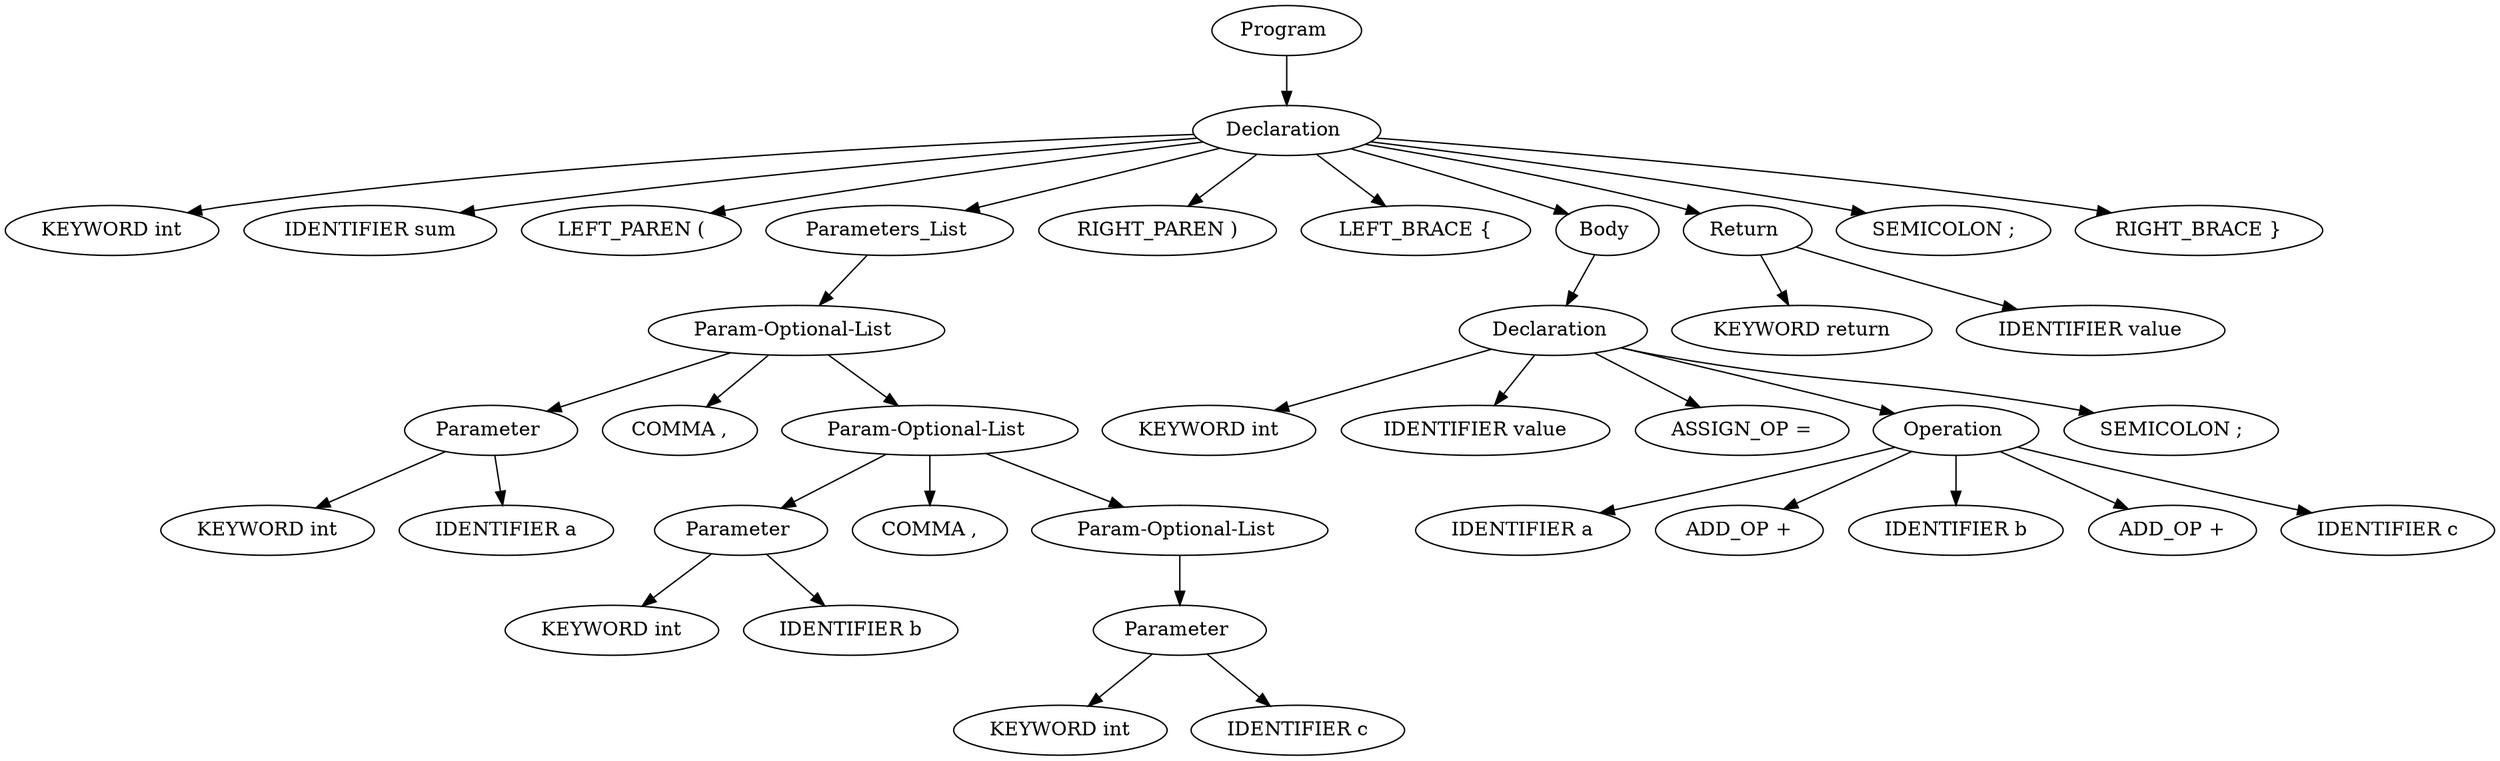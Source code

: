 digraph ParseTree {
  1274370218 [label="Program "];
  758705033 [label="Declaration "];
  1604839423 [label="KEYWORD int"];
  758705033 -> 1604839423;
  1177096266 [label="IDENTIFIER sum"];
  758705033 -> 1177096266;
  670576685 [label="LEFT_PAREN ("];
  758705033 -> 670576685;
  1299641336 [label="Parameters_List "];
  764308918 [label="Param-Optional-List "];
  598446861 [label="Parameter "];
  1161082381 [label="KEYWORD int"];
  598446861 -> 1161082381;
  1067938912 [label="IDENTIFIER a"];
  598446861 -> 1067938912;
  764308918 -> 598446861;
  1637506559 [label="COMMA ,"];
  764308918 -> 1637506559;
  517380410 [label="Param-Optional-List "];
  2117255219 [label="Parameter "];
  2058534881 [label="KEYWORD int"];
  2117255219 -> 2058534881;
  1232367853 [label="IDENTIFIER b"];
  2117255219 -> 1232367853;
  517380410 -> 2117255219;
  1673605040 [label="COMMA ,"];
  517380410 -> 1673605040;
  186276003 [label="Param-Optional-List "];
  1681433494 [label="Parameter "];
  237061348 [label="KEYWORD int"];
  1681433494 -> 237061348;
  1685538367 [label="IDENTIFIER c"];
  1681433494 -> 1685538367;
  186276003 -> 1681433494;
  517380410 -> 186276003;
  764308918 -> 517380410;
  1299641336 -> 764308918;
  758705033 -> 1299641336;
  1030870354 [label="RIGHT_PAREN )"];
  758705033 -> 1030870354;
  485815673 [label="LEFT_BRACE {"];
  758705033 -> 485815673;
  410424423 [label="Body "];
  1190035432 [label="Declaration "];
  1963387170 [label="KEYWORD int"];
  1190035432 -> 1963387170;
  1323468230 [label="IDENTIFIER value"];
  1190035432 -> 1323468230;
  1645995473 [label="ASSIGN_OP ="];
  1190035432 -> 1645995473;
  1463801669 [label="Operation "];
  355629945 [label="IDENTIFIER a"];
  1463801669 -> 355629945;
  1327763628 [label="ADD_OP +"];
  1463801669 -> 1327763628;
  1915503092 [label="IDENTIFIER b"];
  1463801669 -> 1915503092;
  1535128843 [label="ADD_OP +"];
  1463801669 -> 1535128843;
  1567581361 [label="IDENTIFIER c"];
  1463801669 -> 1567581361;
  1190035432 -> 1463801669;
  849460928 [label="SEMICOLON ;"];
  1190035432 -> 849460928;
  410424423 -> 1190035432;
  758705033 -> 410424423;
  580024961 [label="Return "];
  2027961269 [label="KEYWORD return"];
  580024961 -> 2027961269;
  1586270964 [label="IDENTIFIER value"];
  580024961 -> 1586270964;
  758705033 -> 580024961;
  1642360923 [label="SEMICOLON ;"];
  758705033 -> 1642360923;
  1343441044 [label="RIGHT_BRACE }"];
  758705033 -> 1343441044;
  1274370218 -> 758705033;
}